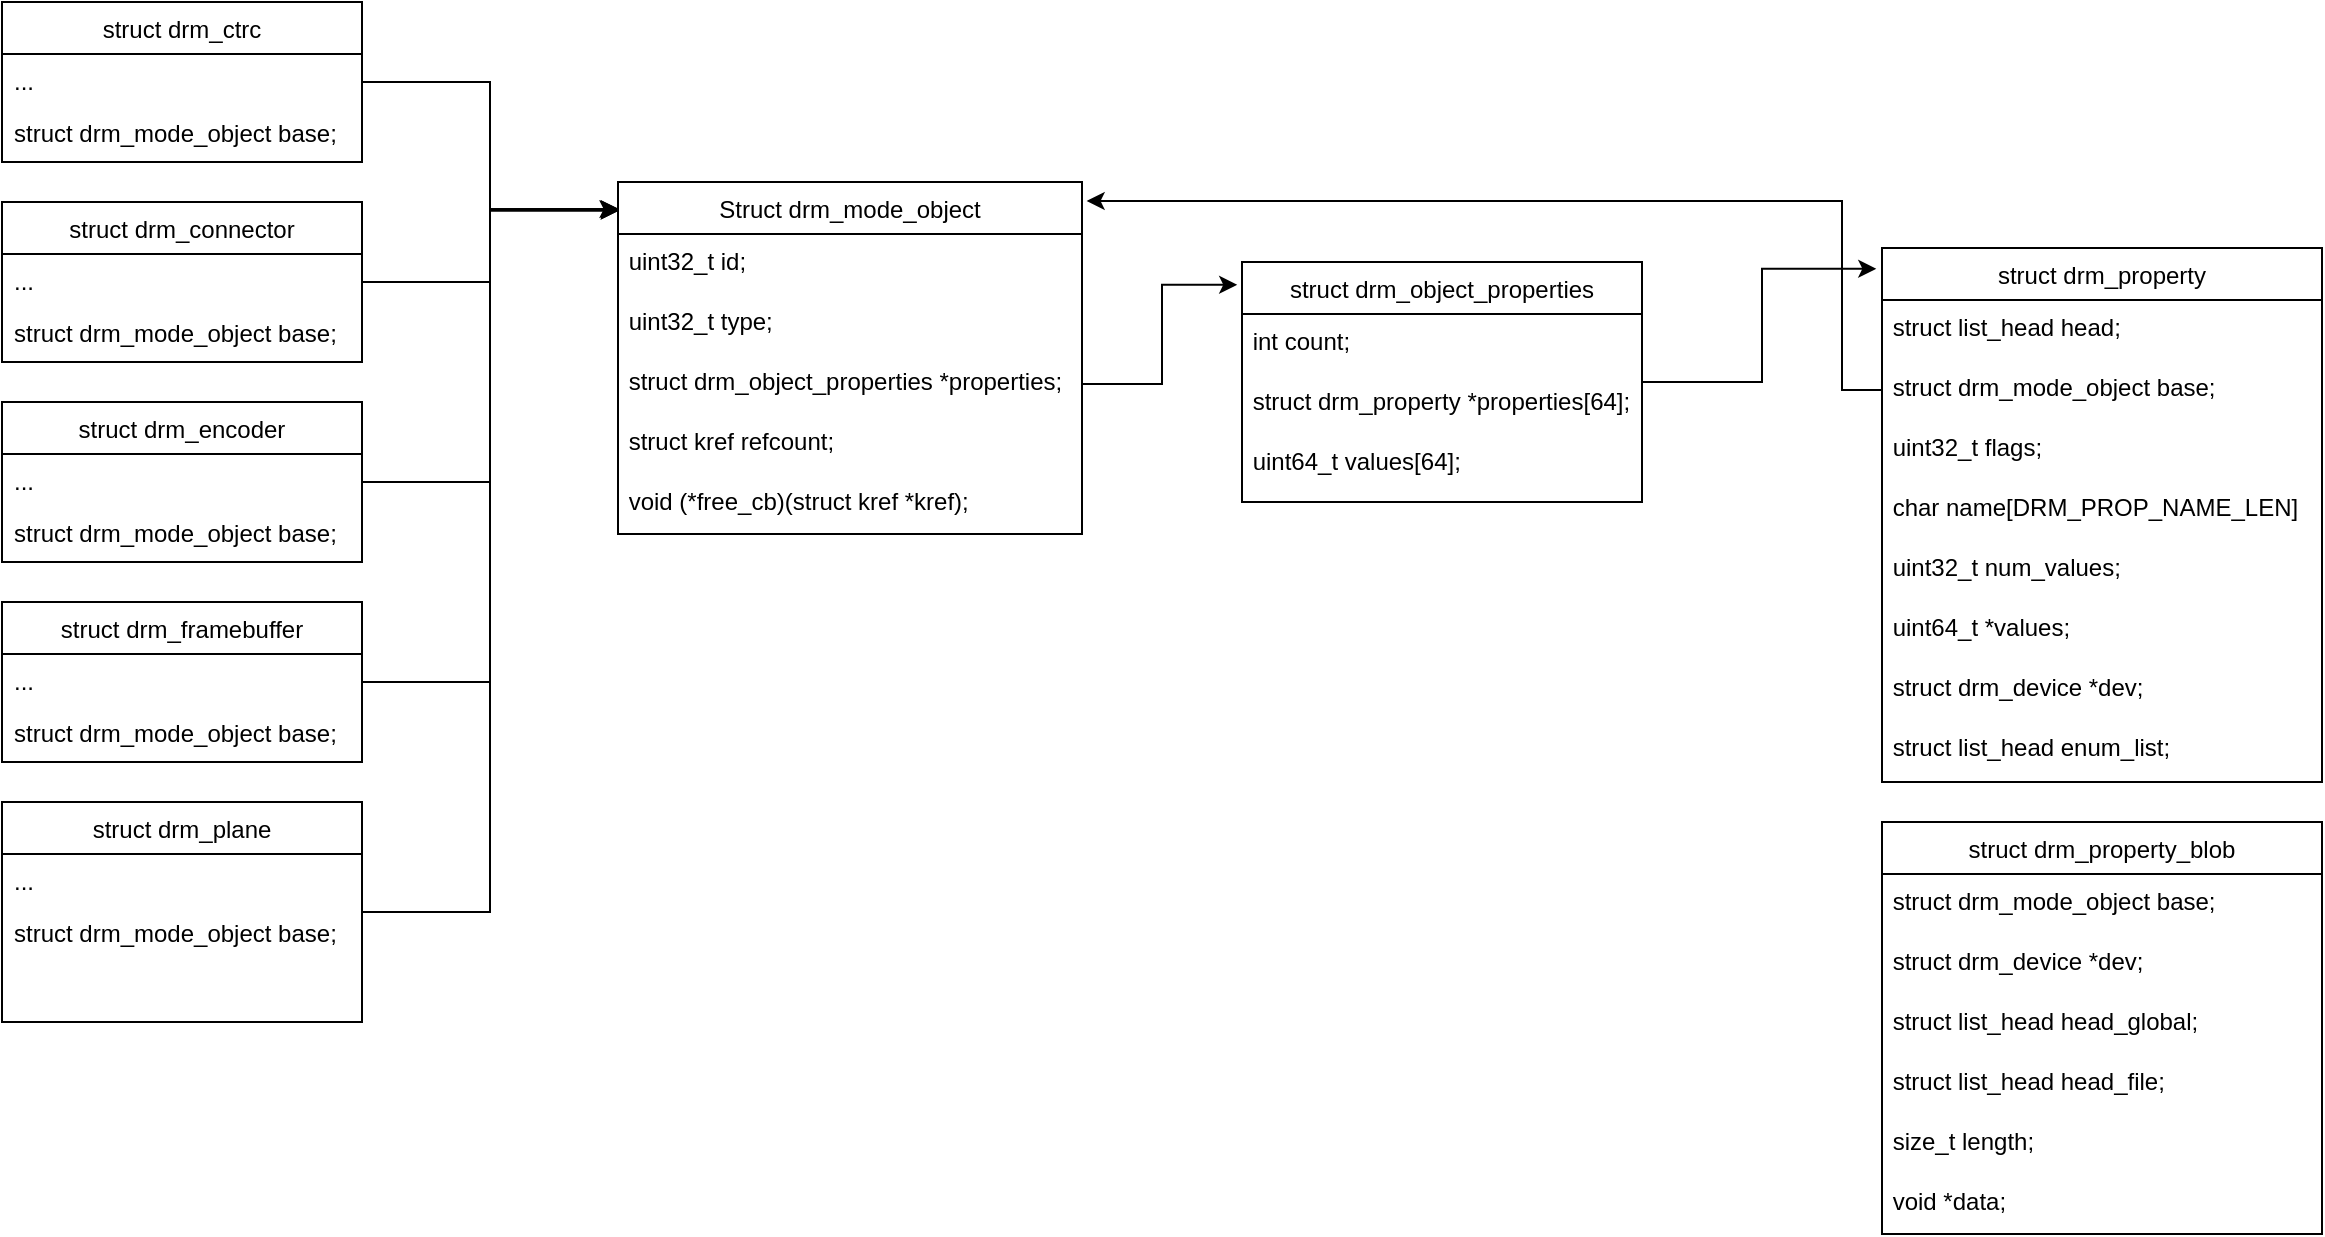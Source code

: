 <mxfile version="24.7.7">
  <diagram id="C5RBs43oDa-KdzZeNtuy" name="Page-1">
    <mxGraphModel dx="1064" dy="538" grid="1" gridSize="10" guides="1" tooltips="1" connect="1" arrows="1" fold="1" page="1" pageScale="1" pageWidth="827" pageHeight="1169" math="0" shadow="0">
      <root>
        <mxCell id="WIyWlLk6GJQsqaUBKTNV-0" />
        <mxCell id="WIyWlLk6GJQsqaUBKTNV-1" parent="WIyWlLk6GJQsqaUBKTNV-0" />
        <mxCell id="zkfFHV4jXpPFQw0GAbJ--0" value="struct drm_ctrc" style="swimlane;fontStyle=0;align=center;verticalAlign=top;childLayout=stackLayout;horizontal=1;startSize=26;horizontalStack=0;resizeParent=1;resizeLast=0;collapsible=1;marginBottom=0;rounded=0;shadow=0;strokeWidth=1;" parent="WIyWlLk6GJQsqaUBKTNV-1" vertex="1">
          <mxGeometry x="200" y="30" width="180" height="80" as="geometry">
            <mxRectangle x="230" y="140" width="160" height="26" as="alternateBounds" />
          </mxGeometry>
        </mxCell>
        <mxCell id="zkfFHV4jXpPFQw0GAbJ--1" value="..." style="text;align=left;verticalAlign=top;spacingLeft=4;spacingRight=4;overflow=hidden;rotatable=0;points=[[0,0.5],[1,0.5]];portConstraint=eastwest;" parent="zkfFHV4jXpPFQw0GAbJ--0" vertex="1">
          <mxGeometry y="26" width="180" height="26" as="geometry" />
        </mxCell>
        <mxCell id="zkfFHV4jXpPFQw0GAbJ--2" value="struct drm_mode_object base;" style="text;align=left;verticalAlign=top;spacingLeft=4;spacingRight=4;overflow=hidden;rotatable=0;points=[[0,0.5],[1,0.5]];portConstraint=eastwest;rounded=0;shadow=0;html=0;" parent="zkfFHV4jXpPFQw0GAbJ--0" vertex="1">
          <mxGeometry y="52" width="180" height="28" as="geometry" />
        </mxCell>
        <mxCell id="zkfFHV4jXpPFQw0GAbJ--17" value="Struct drm_mode_object" style="swimlane;fontStyle=0;align=center;verticalAlign=top;childLayout=stackLayout;horizontal=1;startSize=26;horizontalStack=0;resizeParent=1;resizeLast=0;collapsible=1;marginBottom=0;rounded=0;shadow=0;strokeWidth=1;" parent="WIyWlLk6GJQsqaUBKTNV-1" vertex="1">
          <mxGeometry x="508" y="120" width="232" height="176" as="geometry">
            <mxRectangle x="508" y="120" width="160" height="26" as="alternateBounds" />
          </mxGeometry>
        </mxCell>
        <mxCell id="EzmdNEBsGJ01kWWhWhlx-6" value="&amp;nbsp;uint32_t id;" style="text;html=1;align=left;verticalAlign=top;resizable=0;points=[];autosize=1;strokeColor=none;fillColor=none;" vertex="1" parent="zkfFHV4jXpPFQw0GAbJ--17">
          <mxGeometry y="26" width="232" height="30" as="geometry" />
        </mxCell>
        <mxCell id="EzmdNEBsGJ01kWWhWhlx-7" value="&amp;nbsp;uint32_t type;" style="text;html=1;align=left;verticalAlign=top;resizable=0;points=[];autosize=1;strokeColor=none;fillColor=none;fontFamily=Helvetica;fontSize=12;fontColor=default;" vertex="1" parent="zkfFHV4jXpPFQw0GAbJ--17">
          <mxGeometry y="56" width="232" height="30" as="geometry" />
        </mxCell>
        <mxCell id="EzmdNEBsGJ01kWWhWhlx-10" value=" struct drm_object_properties *properties;" style="text;align=left;verticalAlign=top;resizable=0;points=[];autosize=1;" vertex="1" parent="zkfFHV4jXpPFQw0GAbJ--17">
          <mxGeometry y="86" width="232" height="30" as="geometry" />
        </mxCell>
        <mxCell id="EzmdNEBsGJ01kWWhWhlx-14" value="&amp;nbsp;struct kref refcount;" style="text;align=left;verticalAlign=top;resizable=0;points=[];autosize=1;html=1;" vertex="1" parent="zkfFHV4jXpPFQw0GAbJ--17">
          <mxGeometry y="116" width="232" height="30" as="geometry" />
        </mxCell>
        <mxCell id="EzmdNEBsGJ01kWWhWhlx-15" value="&amp;nbsp;void (*free_cb)(struct kref *kref);" style="text;html=1;align=left;verticalAlign=top;resizable=0;points=[];autosize=1;" vertex="1" parent="zkfFHV4jXpPFQw0GAbJ--17">
          <mxGeometry y="146" width="232" height="30" as="geometry" />
        </mxCell>
        <mxCell id="EzmdNEBsGJ01kWWhWhlx-2" value="struct drm_connector" style="swimlane;fontStyle=0;align=center;verticalAlign=top;childLayout=stackLayout;horizontal=1;startSize=26;horizontalStack=0;resizeParent=1;resizeLast=0;collapsible=1;marginBottom=0;rounded=0;shadow=0;strokeWidth=1;" vertex="1" parent="WIyWlLk6GJQsqaUBKTNV-1">
          <mxGeometry x="200" y="130" width="180" height="80" as="geometry">
            <mxRectangle x="230" y="140" width="160" height="26" as="alternateBounds" />
          </mxGeometry>
        </mxCell>
        <mxCell id="EzmdNEBsGJ01kWWhWhlx-3" value="..." style="text;align=left;verticalAlign=top;spacingLeft=4;spacingRight=4;overflow=hidden;rotatable=0;points=[[0,0.5],[1,0.5]];portConstraint=eastwest;" vertex="1" parent="EzmdNEBsGJ01kWWhWhlx-2">
          <mxGeometry y="26" width="180" height="26" as="geometry" />
        </mxCell>
        <mxCell id="EzmdNEBsGJ01kWWhWhlx-4" value="struct drm_mode_object base;" style="text;align=left;verticalAlign=top;spacingLeft=4;spacingRight=4;overflow=hidden;rotatable=0;points=[[0,0.5],[1,0.5]];portConstraint=eastwest;rounded=0;shadow=0;html=0;" vertex="1" parent="EzmdNEBsGJ01kWWhWhlx-2">
          <mxGeometry y="52" width="180" height="28" as="geometry" />
        </mxCell>
        <mxCell id="EzmdNEBsGJ01kWWhWhlx-16" value="struct drm_object_properties" style="swimlane;fontStyle=0;align=center;verticalAlign=top;childLayout=stackLayout;horizontal=1;startSize=26;horizontalStack=0;resizeParent=1;resizeLast=0;collapsible=1;marginBottom=0;rounded=0;shadow=0;strokeWidth=1;" vertex="1" parent="WIyWlLk6GJQsqaUBKTNV-1">
          <mxGeometry x="820" y="160" width="200" height="120" as="geometry">
            <mxRectangle x="550" y="140" width="160" height="26" as="alternateBounds" />
          </mxGeometry>
        </mxCell>
        <mxCell id="EzmdNEBsGJ01kWWhWhlx-17" value="&amp;nbsp;int count;" style="text;html=1;align=left;verticalAlign=top;resizable=0;points=[];autosize=1;strokeColor=none;fillColor=none;" vertex="1" parent="EzmdNEBsGJ01kWWhWhlx-16">
          <mxGeometry y="26" width="200" height="30" as="geometry" />
        </mxCell>
        <mxCell id="EzmdNEBsGJ01kWWhWhlx-18" value="&amp;nbsp;struct drm_property *properties[64];" style="text;html=1;align=left;verticalAlign=top;resizable=0;points=[];autosize=1;strokeColor=none;fillColor=none;" vertex="1" parent="EzmdNEBsGJ01kWWhWhlx-16">
          <mxGeometry y="56" width="200" height="30" as="geometry" />
        </mxCell>
        <mxCell id="EzmdNEBsGJ01kWWhWhlx-19" value="&amp;nbsp;uint64_t values[64];" style="text;html=1;align=left;verticalAlign=top;resizable=0;points=[];autosize=1;" vertex="1" parent="EzmdNEBsGJ01kWWhWhlx-16">
          <mxGeometry y="86" width="200" height="30" as="geometry" />
        </mxCell>
        <mxCell id="EzmdNEBsGJ01kWWhWhlx-22" style="edgeStyle=orthogonalEdgeStyle;rounded=0;orthogonalLoop=1;jettySize=auto;html=1;entryX=-0.012;entryY=0.095;entryDx=0;entryDy=0;entryPerimeter=0;" edge="1" parent="WIyWlLk6GJQsqaUBKTNV-1" source="EzmdNEBsGJ01kWWhWhlx-10" target="EzmdNEBsGJ01kWWhWhlx-16">
          <mxGeometry relative="1" as="geometry" />
        </mxCell>
        <mxCell id="EzmdNEBsGJ01kWWhWhlx-23" value="struct drm_property" style="swimlane;fontStyle=0;align=center;verticalAlign=top;childLayout=stackLayout;horizontal=1;startSize=26;horizontalStack=0;resizeParent=1;resizeLast=0;collapsible=1;marginBottom=0;rounded=0;shadow=0;strokeWidth=1;" vertex="1" parent="WIyWlLk6GJQsqaUBKTNV-1">
          <mxGeometry x="1140" y="153" width="220" height="267" as="geometry">
            <mxRectangle x="550" y="140" width="160" height="26" as="alternateBounds" />
          </mxGeometry>
        </mxCell>
        <mxCell id="EzmdNEBsGJ01kWWhWhlx-24" value="&amp;nbsp;struct list_head head;" style="text;html=1;align=left;verticalAlign=top;resizable=0;points=[];autosize=1;strokeColor=none;fillColor=none;" vertex="1" parent="EzmdNEBsGJ01kWWhWhlx-23">
          <mxGeometry y="26" width="220" height="30" as="geometry" />
        </mxCell>
        <mxCell id="EzmdNEBsGJ01kWWhWhlx-30" value="&amp;nbsp;struct drm_mode_object base;" style="text;html=1;align=left;verticalAlign=top;resizable=0;points=[];autosize=1;strokeColor=none;fillColor=none;" vertex="1" parent="EzmdNEBsGJ01kWWhWhlx-23">
          <mxGeometry y="56" width="220" height="30" as="geometry" />
        </mxCell>
        <mxCell id="EzmdNEBsGJ01kWWhWhlx-31" value="&amp;nbsp;uint32_t flags;" style="text;html=1;align=left;verticalAlign=top;resizable=0;points=[];autosize=1;strokeColor=none;fillColor=none;" vertex="1" parent="EzmdNEBsGJ01kWWhWhlx-23">
          <mxGeometry y="86" width="220" height="30" as="geometry" />
        </mxCell>
        <mxCell id="EzmdNEBsGJ01kWWhWhlx-32" value="&amp;nbsp;char name[DRM_PROP_NAME_LEN]" style="text;html=1;align=left;verticalAlign=top;resizable=0;points=[];autosize=1;strokeColor=none;fillColor=none;" vertex="1" parent="EzmdNEBsGJ01kWWhWhlx-23">
          <mxGeometry y="116" width="220" height="30" as="geometry" />
        </mxCell>
        <mxCell id="EzmdNEBsGJ01kWWhWhlx-33" value="&amp;nbsp;uint32_t num_values;" style="text;html=1;align=left;verticalAlign=top;resizable=0;points=[];autosize=1;strokeColor=none;fillColor=none;" vertex="1" parent="EzmdNEBsGJ01kWWhWhlx-23">
          <mxGeometry y="146" width="220" height="30" as="geometry" />
        </mxCell>
        <mxCell id="EzmdNEBsGJ01kWWhWhlx-34" value="&amp;nbsp;uint64_t *values;" style="text;html=1;align=left;verticalAlign=top;resizable=0;points=[];autosize=1;strokeColor=none;fillColor=none;" vertex="1" parent="EzmdNEBsGJ01kWWhWhlx-23">
          <mxGeometry y="176" width="220" height="30" as="geometry" />
        </mxCell>
        <mxCell id="EzmdNEBsGJ01kWWhWhlx-35" value="&amp;nbsp;struct drm_device *dev;" style="text;html=1;align=left;verticalAlign=top;resizable=0;points=[];autosize=1;strokeColor=none;fillColor=none;" vertex="1" parent="EzmdNEBsGJ01kWWhWhlx-23">
          <mxGeometry y="206" width="220" height="30" as="geometry" />
        </mxCell>
        <mxCell id="EzmdNEBsGJ01kWWhWhlx-36" value="&amp;nbsp;struct list_head enum_list;" style="text;html=1;align=left;verticalAlign=top;resizable=0;points=[];autosize=1;strokeColor=none;fillColor=none;" vertex="1" parent="EzmdNEBsGJ01kWWhWhlx-23">
          <mxGeometry y="236" width="220" height="30" as="geometry" />
        </mxCell>
        <mxCell id="EzmdNEBsGJ01kWWhWhlx-37" style="edgeStyle=orthogonalEdgeStyle;rounded=0;orthogonalLoop=1;jettySize=auto;html=1;entryX=1.01;entryY=0.054;entryDx=0;entryDy=0;entryPerimeter=0;" edge="1" parent="WIyWlLk6GJQsqaUBKTNV-1" source="EzmdNEBsGJ01kWWhWhlx-30" target="zkfFHV4jXpPFQw0GAbJ--17">
          <mxGeometry relative="1" as="geometry">
            <Array as="points">
              <mxPoint x="1120" y="224" />
              <mxPoint x="1120" y="130" />
            </Array>
          </mxGeometry>
        </mxCell>
        <mxCell id="EzmdNEBsGJ01kWWhWhlx-38" style="edgeStyle=orthogonalEdgeStyle;rounded=0;orthogonalLoop=1;jettySize=auto;html=1;entryX=-0.013;entryY=0.039;entryDx=0;entryDy=0;entryPerimeter=0;" edge="1" parent="WIyWlLk6GJQsqaUBKTNV-1" source="EzmdNEBsGJ01kWWhWhlx-16" target="EzmdNEBsGJ01kWWhWhlx-23">
          <mxGeometry relative="1" as="geometry" />
        </mxCell>
        <mxCell id="EzmdNEBsGJ01kWWhWhlx-39" style="edgeStyle=orthogonalEdgeStyle;rounded=0;orthogonalLoop=1;jettySize=auto;html=1;entryX=-0.001;entryY=0.077;entryDx=0;entryDy=0;entryPerimeter=0;" edge="1" parent="WIyWlLk6GJQsqaUBKTNV-1" source="EzmdNEBsGJ01kWWhWhlx-2" target="zkfFHV4jXpPFQw0GAbJ--17">
          <mxGeometry relative="1" as="geometry" />
        </mxCell>
        <mxCell id="EzmdNEBsGJ01kWWhWhlx-40" value="struct drm_encoder" style="swimlane;fontStyle=0;align=center;verticalAlign=top;childLayout=stackLayout;horizontal=1;startSize=26;horizontalStack=0;resizeParent=1;resizeLast=0;collapsible=1;marginBottom=0;rounded=0;shadow=0;strokeWidth=1;" vertex="1" parent="WIyWlLk6GJQsqaUBKTNV-1">
          <mxGeometry x="200" y="230" width="180" height="80" as="geometry">
            <mxRectangle x="230" y="140" width="160" height="26" as="alternateBounds" />
          </mxGeometry>
        </mxCell>
        <mxCell id="EzmdNEBsGJ01kWWhWhlx-41" value="..." style="text;align=left;verticalAlign=top;spacingLeft=4;spacingRight=4;overflow=hidden;rotatable=0;points=[[0,0.5],[1,0.5]];portConstraint=eastwest;" vertex="1" parent="EzmdNEBsGJ01kWWhWhlx-40">
          <mxGeometry y="26" width="180" height="26" as="geometry" />
        </mxCell>
        <mxCell id="EzmdNEBsGJ01kWWhWhlx-42" value="struct drm_mode_object base;" style="text;align=left;verticalAlign=top;spacingLeft=4;spacingRight=4;overflow=hidden;rotatable=0;points=[[0,0.5],[1,0.5]];portConstraint=eastwest;rounded=0;shadow=0;html=0;" vertex="1" parent="EzmdNEBsGJ01kWWhWhlx-40">
          <mxGeometry y="52" width="180" height="28" as="geometry" />
        </mxCell>
        <mxCell id="EzmdNEBsGJ01kWWhWhlx-44" style="edgeStyle=orthogonalEdgeStyle;rounded=0;orthogonalLoop=1;jettySize=auto;html=1;entryX=0.002;entryY=0.077;entryDx=0;entryDy=0;entryPerimeter=0;" edge="1" parent="WIyWlLk6GJQsqaUBKTNV-1" source="EzmdNEBsGJ01kWWhWhlx-40" target="zkfFHV4jXpPFQw0GAbJ--17">
          <mxGeometry relative="1" as="geometry" />
        </mxCell>
        <mxCell id="EzmdNEBsGJ01kWWhWhlx-45" style="edgeStyle=orthogonalEdgeStyle;rounded=0;orthogonalLoop=1;jettySize=auto;html=1;entryX=0.002;entryY=0.081;entryDx=0;entryDy=0;entryPerimeter=0;" edge="1" parent="WIyWlLk6GJQsqaUBKTNV-1" source="zkfFHV4jXpPFQw0GAbJ--0" target="zkfFHV4jXpPFQw0GAbJ--17">
          <mxGeometry relative="1" as="geometry" />
        </mxCell>
        <mxCell id="EzmdNEBsGJ01kWWhWhlx-46" value="struct drm_framebuffer" style="swimlane;fontStyle=0;align=center;verticalAlign=top;childLayout=stackLayout;horizontal=1;startSize=26;horizontalStack=0;resizeParent=1;resizeLast=0;collapsible=1;marginBottom=0;rounded=0;shadow=0;strokeWidth=1;" vertex="1" parent="WIyWlLk6GJQsqaUBKTNV-1">
          <mxGeometry x="200" y="330" width="180" height="80" as="geometry">
            <mxRectangle x="230" y="140" width="160" height="26" as="alternateBounds" />
          </mxGeometry>
        </mxCell>
        <mxCell id="EzmdNEBsGJ01kWWhWhlx-47" value="..." style="text;align=left;verticalAlign=top;spacingLeft=4;spacingRight=4;overflow=hidden;rotatable=0;points=[[0,0.5],[1,0.5]];portConstraint=eastwest;" vertex="1" parent="EzmdNEBsGJ01kWWhWhlx-46">
          <mxGeometry y="26" width="180" height="26" as="geometry" />
        </mxCell>
        <mxCell id="EzmdNEBsGJ01kWWhWhlx-48" value="struct drm_mode_object base;" style="text;align=left;verticalAlign=top;spacingLeft=4;spacingRight=4;overflow=hidden;rotatable=0;points=[[0,0.5],[1,0.5]];portConstraint=eastwest;rounded=0;shadow=0;html=0;" vertex="1" parent="EzmdNEBsGJ01kWWhWhlx-46">
          <mxGeometry y="52" width="180" height="28" as="geometry" />
        </mxCell>
        <mxCell id="EzmdNEBsGJ01kWWhWhlx-52" style="edgeStyle=orthogonalEdgeStyle;rounded=0;orthogonalLoop=1;jettySize=auto;html=1;entryX=0.002;entryY=0.077;entryDx=0;entryDy=0;entryPerimeter=0;" edge="1" parent="WIyWlLk6GJQsqaUBKTNV-1" source="EzmdNEBsGJ01kWWhWhlx-46" target="zkfFHV4jXpPFQw0GAbJ--17">
          <mxGeometry relative="1" as="geometry" />
        </mxCell>
        <mxCell id="EzmdNEBsGJ01kWWhWhlx-53" value="struct drm_plane" style="swimlane;fontStyle=0;align=center;verticalAlign=top;childLayout=stackLayout;horizontal=1;startSize=26;horizontalStack=0;resizeParent=1;resizeLast=0;collapsible=1;marginBottom=0;rounded=0;shadow=0;strokeWidth=1;" vertex="1" parent="WIyWlLk6GJQsqaUBKTNV-1">
          <mxGeometry x="200" y="430" width="180" height="110" as="geometry">
            <mxRectangle x="230" y="140" width="160" height="26" as="alternateBounds" />
          </mxGeometry>
        </mxCell>
        <mxCell id="EzmdNEBsGJ01kWWhWhlx-54" value="..." style="text;align=left;verticalAlign=top;spacingLeft=4;spacingRight=4;overflow=hidden;rotatable=0;points=[[0,0.5],[1,0.5]];portConstraint=eastwest;" vertex="1" parent="EzmdNEBsGJ01kWWhWhlx-53">
          <mxGeometry y="26" width="180" height="26" as="geometry" />
        </mxCell>
        <mxCell id="EzmdNEBsGJ01kWWhWhlx-55" value="struct drm_mode_object base;" style="text;align=left;verticalAlign=top;spacingLeft=4;spacingRight=4;overflow=hidden;rotatable=0;points=[[0,0.5],[1,0.5]];portConstraint=eastwest;rounded=0;shadow=0;html=0;" vertex="1" parent="EzmdNEBsGJ01kWWhWhlx-53">
          <mxGeometry y="52" width="180" height="28" as="geometry" />
        </mxCell>
        <mxCell id="EzmdNEBsGJ01kWWhWhlx-57" style="edgeStyle=orthogonalEdgeStyle;rounded=0;orthogonalLoop=1;jettySize=auto;html=1;entryX=0.002;entryY=0.081;entryDx=0;entryDy=0;entryPerimeter=0;" edge="1" parent="WIyWlLk6GJQsqaUBKTNV-1" source="EzmdNEBsGJ01kWWhWhlx-53" target="zkfFHV4jXpPFQw0GAbJ--17">
          <mxGeometry relative="1" as="geometry" />
        </mxCell>
        <mxCell id="EzmdNEBsGJ01kWWhWhlx-58" value="struct drm_property_blob" style="swimlane;fontStyle=0;align=center;verticalAlign=top;childLayout=stackLayout;horizontal=1;startSize=26;horizontalStack=0;resizeParent=1;resizeLast=0;collapsible=1;marginBottom=0;rounded=0;shadow=0;strokeWidth=1;" vertex="1" parent="WIyWlLk6GJQsqaUBKTNV-1">
          <mxGeometry x="1140" y="440" width="220" height="206" as="geometry">
            <mxRectangle x="550" y="140" width="160" height="26" as="alternateBounds" />
          </mxGeometry>
        </mxCell>
        <mxCell id="EzmdNEBsGJ01kWWhWhlx-59" value="&amp;nbsp;struct drm_mode_object base;" style="text;html=1;align=left;verticalAlign=top;resizable=0;points=[];autosize=1;strokeColor=none;fillColor=none;" vertex="1" parent="EzmdNEBsGJ01kWWhWhlx-58">
          <mxGeometry y="26" width="220" height="30" as="geometry" />
        </mxCell>
        <mxCell id="EzmdNEBsGJ01kWWhWhlx-60" value="&amp;nbsp;struct drm_device *dev;" style="text;html=1;align=left;verticalAlign=top;resizable=0;points=[];autosize=1;strokeColor=none;fillColor=none;" vertex="1" parent="EzmdNEBsGJ01kWWhWhlx-58">
          <mxGeometry y="56" width="220" height="30" as="geometry" />
        </mxCell>
        <mxCell id="EzmdNEBsGJ01kWWhWhlx-61" value="&amp;nbsp;struct list_head head_global;" style="text;html=1;align=left;verticalAlign=top;resizable=0;points=[];autosize=1;strokeColor=none;fillColor=none;" vertex="1" parent="EzmdNEBsGJ01kWWhWhlx-58">
          <mxGeometry y="86" width="220" height="30" as="geometry" />
        </mxCell>
        <mxCell id="EzmdNEBsGJ01kWWhWhlx-62" value="&amp;nbsp;struct list_head head_file;" style="text;html=1;align=left;verticalAlign=top;resizable=0;points=[];autosize=1;strokeColor=none;fillColor=none;" vertex="1" parent="EzmdNEBsGJ01kWWhWhlx-58">
          <mxGeometry y="116" width="220" height="30" as="geometry" />
        </mxCell>
        <mxCell id="EzmdNEBsGJ01kWWhWhlx-63" value="&amp;nbsp;size_t length;" style="text;html=1;align=left;verticalAlign=top;resizable=0;points=[];autosize=1;strokeColor=none;fillColor=none;" vertex="1" parent="EzmdNEBsGJ01kWWhWhlx-58">
          <mxGeometry y="146" width="220" height="30" as="geometry" />
        </mxCell>
        <mxCell id="EzmdNEBsGJ01kWWhWhlx-64" value="&amp;nbsp;void *data;" style="text;html=1;align=left;verticalAlign=top;resizable=0;points=[];autosize=1;strokeColor=none;fillColor=none;" vertex="1" parent="EzmdNEBsGJ01kWWhWhlx-58">
          <mxGeometry y="176" width="220" height="30" as="geometry" />
        </mxCell>
      </root>
    </mxGraphModel>
  </diagram>
</mxfile>
